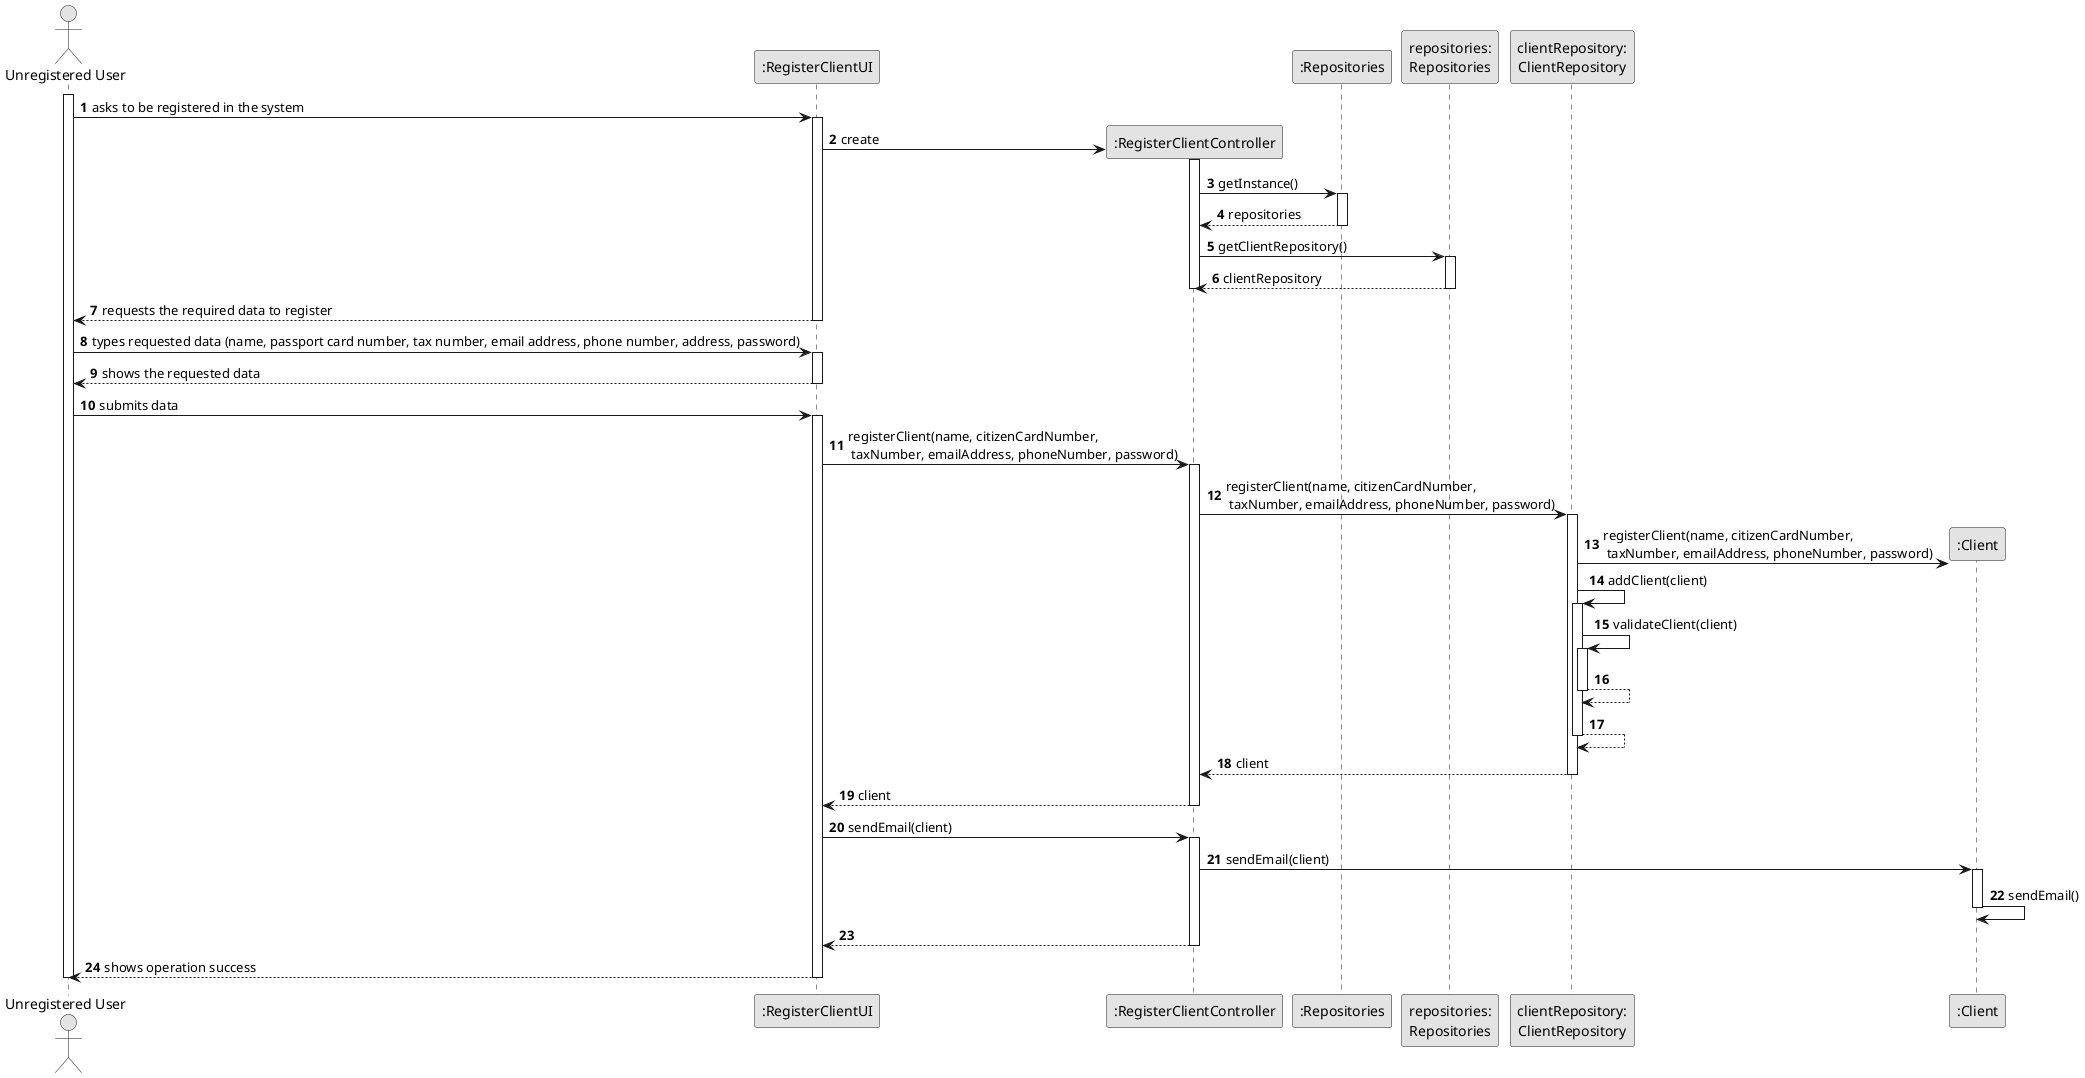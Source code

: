 @startuml
skinparam monochrome true
skinparam packageStyle rectangle
skinparam shadowing false

autonumber

'hide footbox
actor "Unregistered User" as U_User
participant ":RegisterClientUI" as UI
participant ":RegisterClientController" as CTRL
participant ":Repositories" as RepositorySingleton
participant "repositories:\nRepositories" as Repositories
participant "clientRepository:\nClientRepository" as ClientRepository
participant ":Client" as Client

activate U_User

        U_User -> UI : asks to be registered in the system

        activate UI

            UI -> CTRL** : create
            activate CTRL

                CTRL -> RepositorySingleton : getInstance()
                activate RepositorySingleton

                RepositorySingleton --> CTRL: repositories
                deactivate RepositorySingleton

                CTRL -> Repositories : getClientRepository()
                activate Repositories

                Repositories --> CTRL : clientRepository
                deactivate Repositories

            deactivate CTRL

            UI --> U_User : requests the required data to register
        deactivate UI

        U_User -> UI : types requested data (name, passport card number, tax number, email address, phone number, address, password)
        activate UI

            UI --> U_User : shows the requested data
        deactivate UI

        U_User -> UI : submits data
        activate UI

            UI -> CTRL : registerClient(name, citizenCardNumber,\n taxNumber, emailAddress, phoneNumber, password)
            activate CTRL

                CTRL -> ClientRepository : registerClient(name, citizenCardNumber,\n taxNumber, emailAddress, phoneNumber, password)
            activate ClientRepository

                ClientRepository -> Client** : registerClient(name, citizenCardNumber,\n taxNumber, emailAddress, phoneNumber, password)
                ClientRepository -> ClientRepository : addClient(client)

                activate ClientRepository

                    ClientRepository -> ClientRepository : validateClient(client)
                    activate ClientRepository

                        ClientRepository --> ClientRepository
                    deactivate ClientRepository

                    ClientRepository --> ClientRepository
                deactivate ClientRepository

                ClientRepository --> CTRL : client
            deactivate ClientRepository

            CTRL --> UI : client
            deactivate CTRL

            UI -> CTRL : sendEmail(client)
        activate CTRL


        CTRL -> Client : sendEmail(client)
        activate Client

        Client -> Client : sendEmail()

        deactivate Client
        CTRL --> UI
        deactivate CTRL

        UI-->U_User : shows operation success
        deactivate UI


deactivate U_User

@enduml